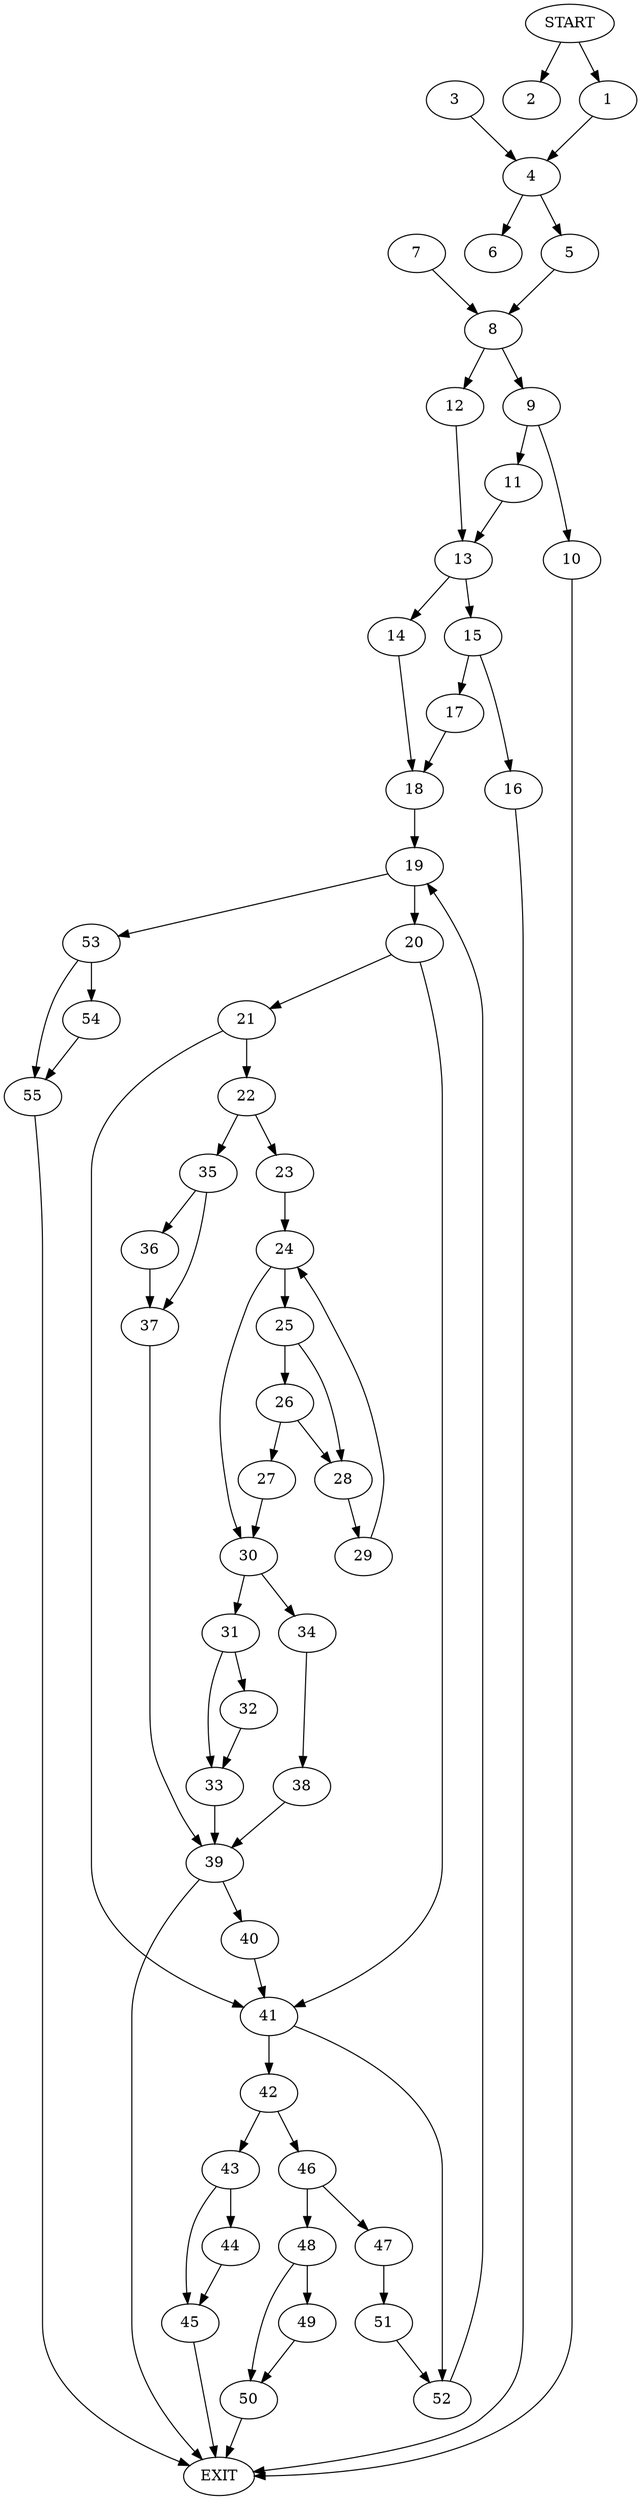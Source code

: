 digraph { 
0 [label="START"];
1;
2;
3;
4;
5;
6;
7;
8;
9;
10;
11;
12;
13;
14;
15;
16;
17;
18;
19;
20;
21;
22;
23;
24;
25;
26;
27;
28;
29;
30;
31;
32;
33;
34;
35;
36;
37;
38;
39;
40;
41;
42;
43;
44;
45;
46;
47;
48;
49;
50;
51;
52;
53;
54;
55;
56[label="EXIT"];
0 -> 1;
0 -> 2;
1 -> 4;
3 -> 4;
4 -> 5;
4 -> 6;
5 -> 8;
7 -> 8;
8 -> 9;
8 -> 12;
9 -> 10;
9 -> 11;
10 -> 56;
11 -> 13;
12 -> 13;
13 -> 14;
13 -> 15;
14 -> 18;
15 -> 16;
15 -> 17;
16 -> 56;
17 -> 18;
18 -> 19;
19 -> 20;
19 -> 53;
20 -> 21;
20 -> 41;
21 -> 22;
21 -> 41;
22 -> 23;
22 -> 35;
23 -> 24;
24 -> 25;
24 -> 30;
25 -> 26;
25 -> 28;
26 -> 27;
26 -> 28;
27 -> 30;
28 -> 29;
29 -> 24;
30 -> 31;
30 -> 34;
31 -> 32;
31 -> 33;
32 -> 33;
33 -> 39;
34 -> 38;
35 -> 36;
35 -> 37;
36 -> 37;
37 -> 39;
38 -> 39;
39 -> 56;
39 -> 40;
40 -> 41;
41 -> 42;
41 -> 52;
42 -> 43;
42 -> 46;
43 -> 44;
43 -> 45;
44 -> 45;
45 -> 56;
46 -> 47;
46 -> 48;
47 -> 51;
48 -> 49;
48 -> 50;
49 -> 50;
50 -> 56;
51 -> 52;
52 -> 19;
53 -> 54;
53 -> 55;
54 -> 55;
55 -> 56;
}